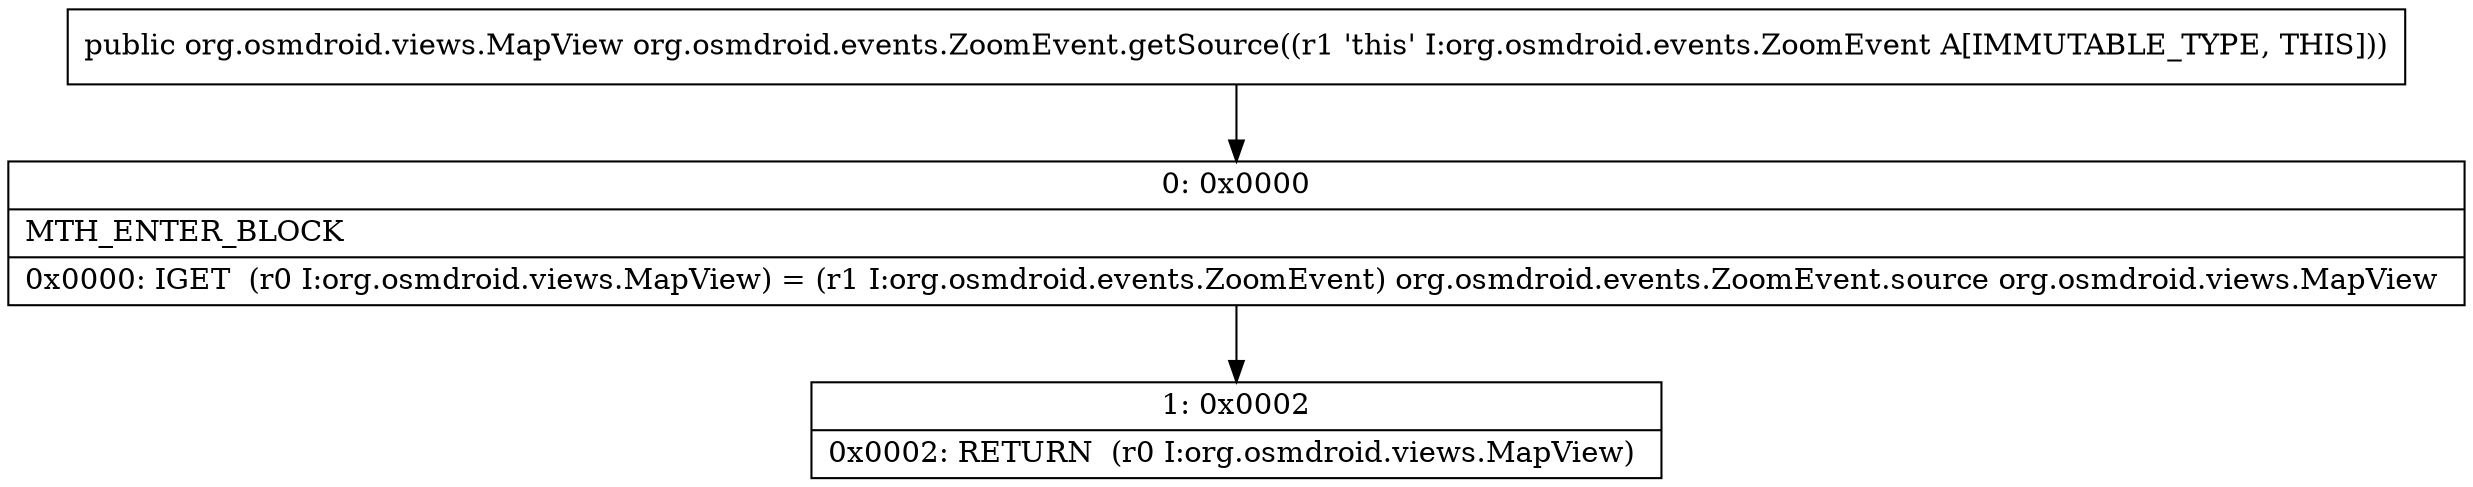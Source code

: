 digraph "CFG fororg.osmdroid.events.ZoomEvent.getSource()Lorg\/osmdroid\/views\/MapView;" {
Node_0 [shape=record,label="{0\:\ 0x0000|MTH_ENTER_BLOCK\l|0x0000: IGET  (r0 I:org.osmdroid.views.MapView) = (r1 I:org.osmdroid.events.ZoomEvent) org.osmdroid.events.ZoomEvent.source org.osmdroid.views.MapView \l}"];
Node_1 [shape=record,label="{1\:\ 0x0002|0x0002: RETURN  (r0 I:org.osmdroid.views.MapView) \l}"];
MethodNode[shape=record,label="{public org.osmdroid.views.MapView org.osmdroid.events.ZoomEvent.getSource((r1 'this' I:org.osmdroid.events.ZoomEvent A[IMMUTABLE_TYPE, THIS])) }"];
MethodNode -> Node_0;
Node_0 -> Node_1;
}

